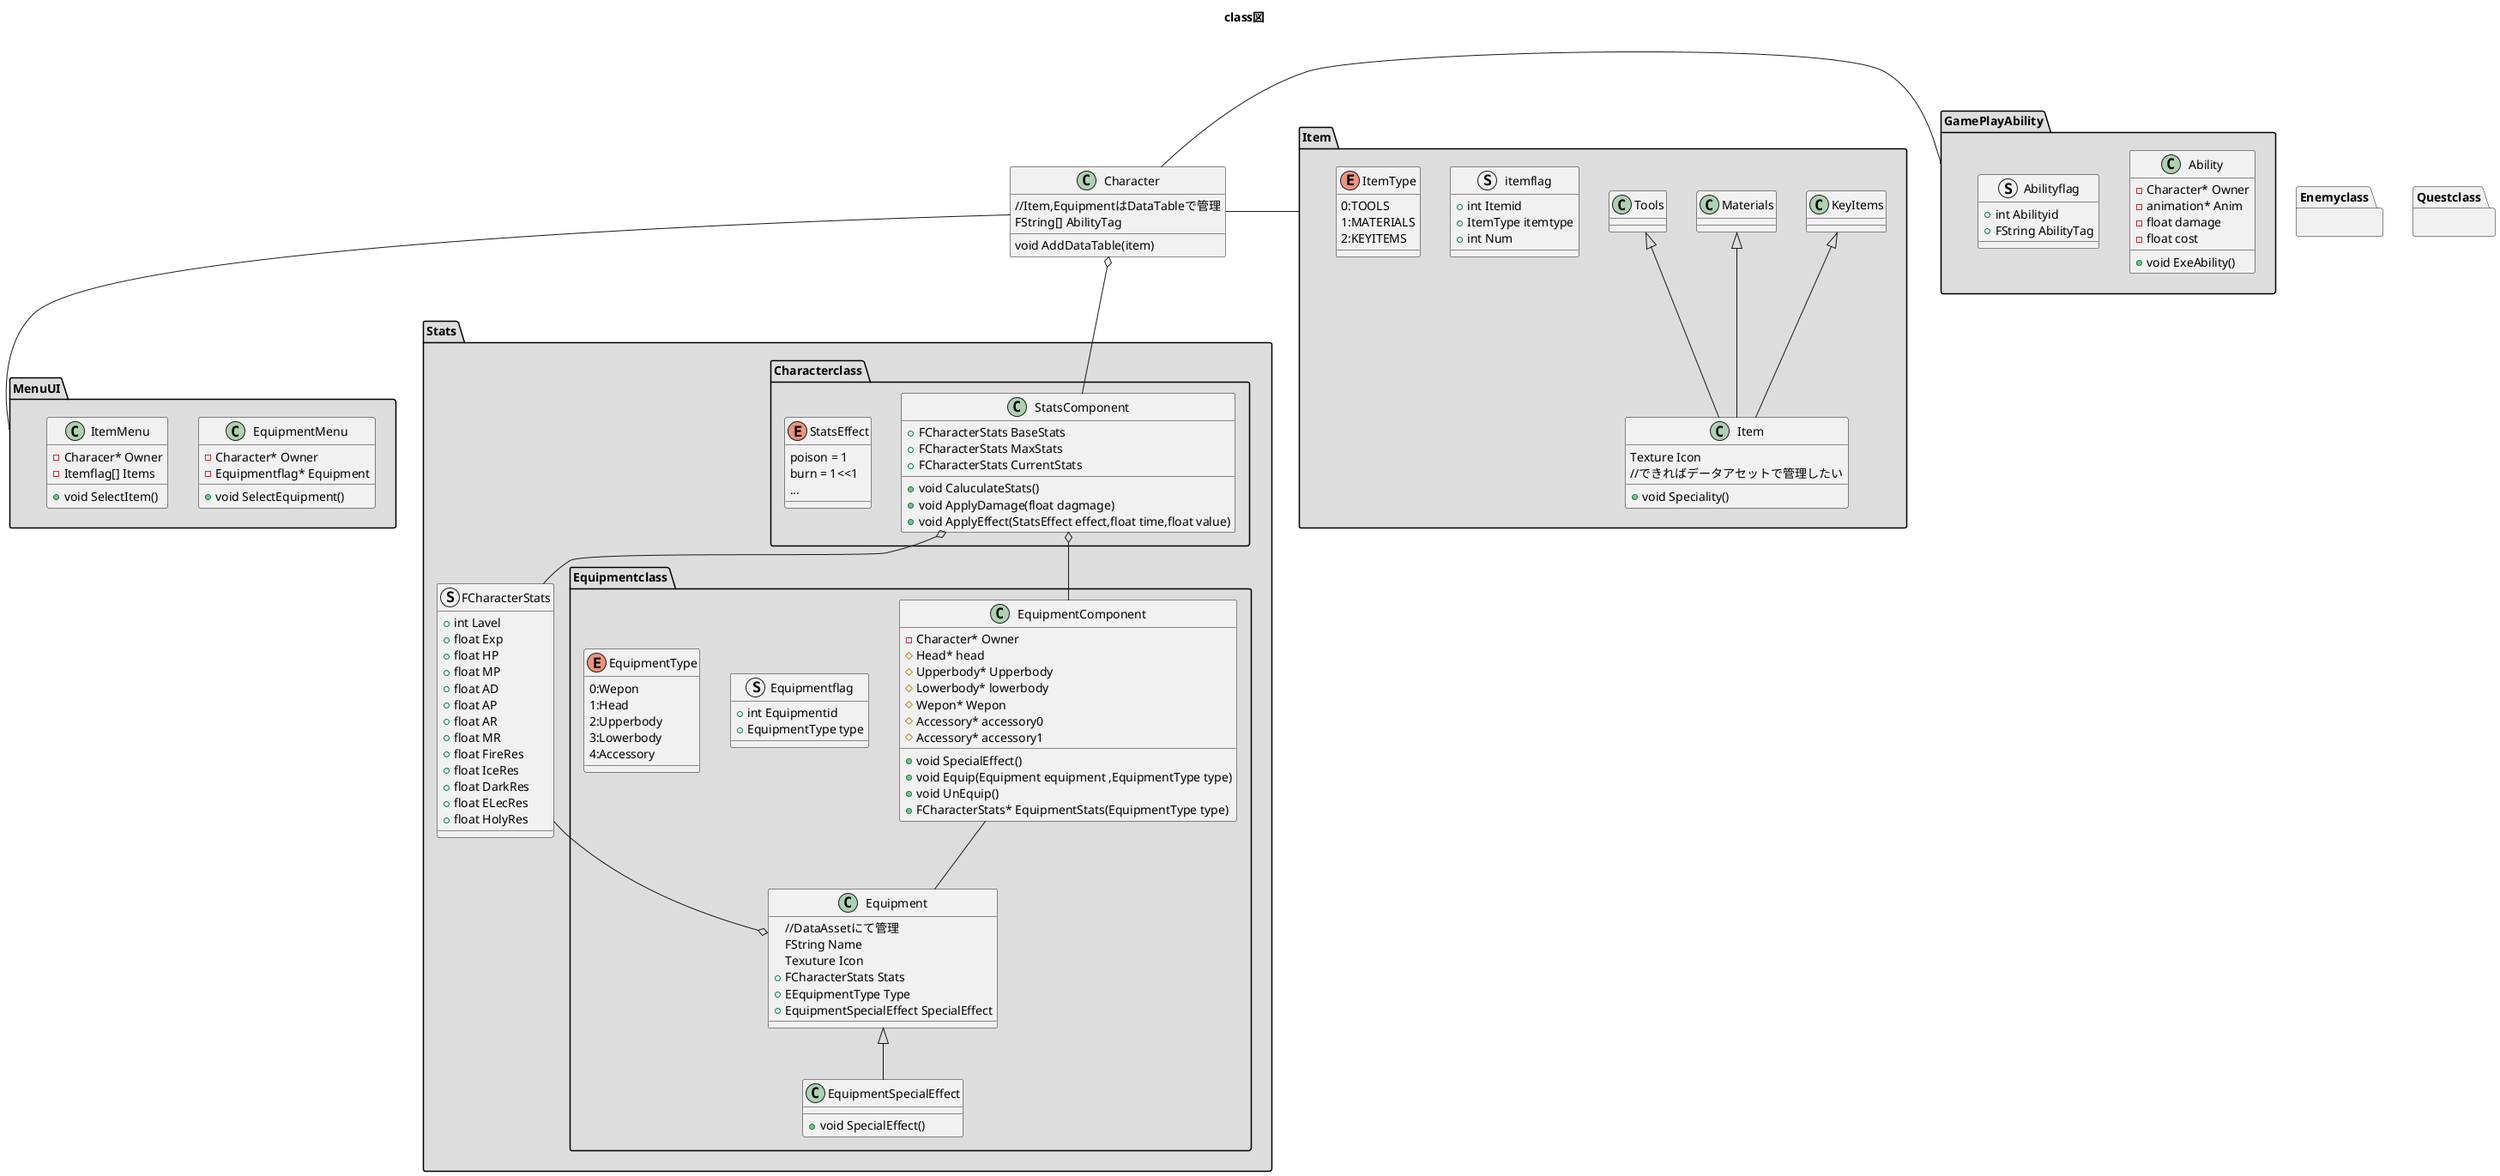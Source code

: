 @startuml
title class図
class Character
{
    void AddDataTable(item)
    //Item,EquipmentはDataTableで管理
    FString[] AbilityTag
}

package MenuUI #DDDDDD
{
    class EquipmentMenu
    {
        -Character* Owner
        -Equipmentflag* Equipment
        +void SelectEquipment()
    }  
    class ItemMenu
    {
        -Characer* Owner
        -Itemflag[] Items
        +void SelectItem()
    }
}

package Stats #DDDDDD
{
    struct FCharacterStats
    {
        +int Lavel
        +float Exp
        +float HP
        +float MP
        +float AD
        +float AP
        +float AR
        +float MR
        +float FireRes
        +float IceRes
        +float DarkRes
        +float ELecRes
        +float HolyRes
    }


    package "Equipmentclass" #DDDDDD {
        class Equipment
        {
            //DataAssetにて管理
            FString Name
            Texuture Icon
            +FCharacterStats Stats
            +EEquipmentType Type
            +EquipmentSpecialEffect SpecialEffect
        }
        struct Equipmentflag
        {
            +int Equipmentid
            +EquipmentType type
        }
        class EquipmentComponent
        {
            +void SpecialEffect()
        }
        enum EquipmentType{
            0:Wepon
            1:Head
            2:Upperbody
            3:Lowerbody
            4:Accessory
        }
        class EquipmentComponent
        {
            -Character* Owner
            #Head* head
            #Upperbody* Upperbody
            #Lowerbody* lowerbody
            #Wepon* Wepon
            #Accessory* accessory0
            #Accessory* accessory1
            +void Equip(Equipment equipment ,EquipmentType type)
            +void UnEquip()
            +FCharacterStats* EquipmentStats(EquipmentType type)
        }
        class EquipmentSpecialEffect
        {
            +void SpecialEffect()
        }
        EquipmentSpecialEffect -up-|> Equipment
        Equipment-up- EquipmentComponent
        }
    package "Characterclass" #DDDDDD {
        class StatsComponent
        {
            +FCharacterStats BaseStats
            +FCharacterStats MaxStats
            +FCharacterStats CurrentStats
            +void CaluculateStats()
            +void ApplyDamage(float dagmage)
            +void ApplyEffect(StatsEffect effect,float time,float value)
        }
        enum StatsEffect
        {
            poison = 1
            burn = 1<<1
            ...
        }
        EquipmentComponent -up-o StatsComponent
        StatsComponent -up-o Character
        FCharacterStats -up-o StatsComponent
        FCharacterStats -o Equipment
    } 
}
package GamePlayAbility #DDDDDD
{
    class Ability
    {
        -Character* Owner
        -animation* Anim
        -float damage
        -float cost
        +void ExeAbility()
    }
    struct Abilityflag
    {
        +int Abilityid
        +FString AbilityTag
    }
}

package Item #DDDDDD
{
    class Item
    {
        Texture Icon
        //できればデータアセットで管理したい
        +void Speciality()
    }
    class Tools
    class Materials
    class KeyItems

    struct itemflag
    {
        +int Itemid
        +ItemType itemtype
        +int Num
    }
    enum ItemType{
        0:TOOLS
        1:MATERIALS
        2:KEYITEMS
    }
    Item -up-|> Tools
    Item -up-|> Materials
    Item -up-|> KeyItems
}
package Enemyclass
{

}
package Questclass
{
    
}
MenuUI -up- Character
Item -right- Character
GamePlayAbility -left- Character


@enduml
